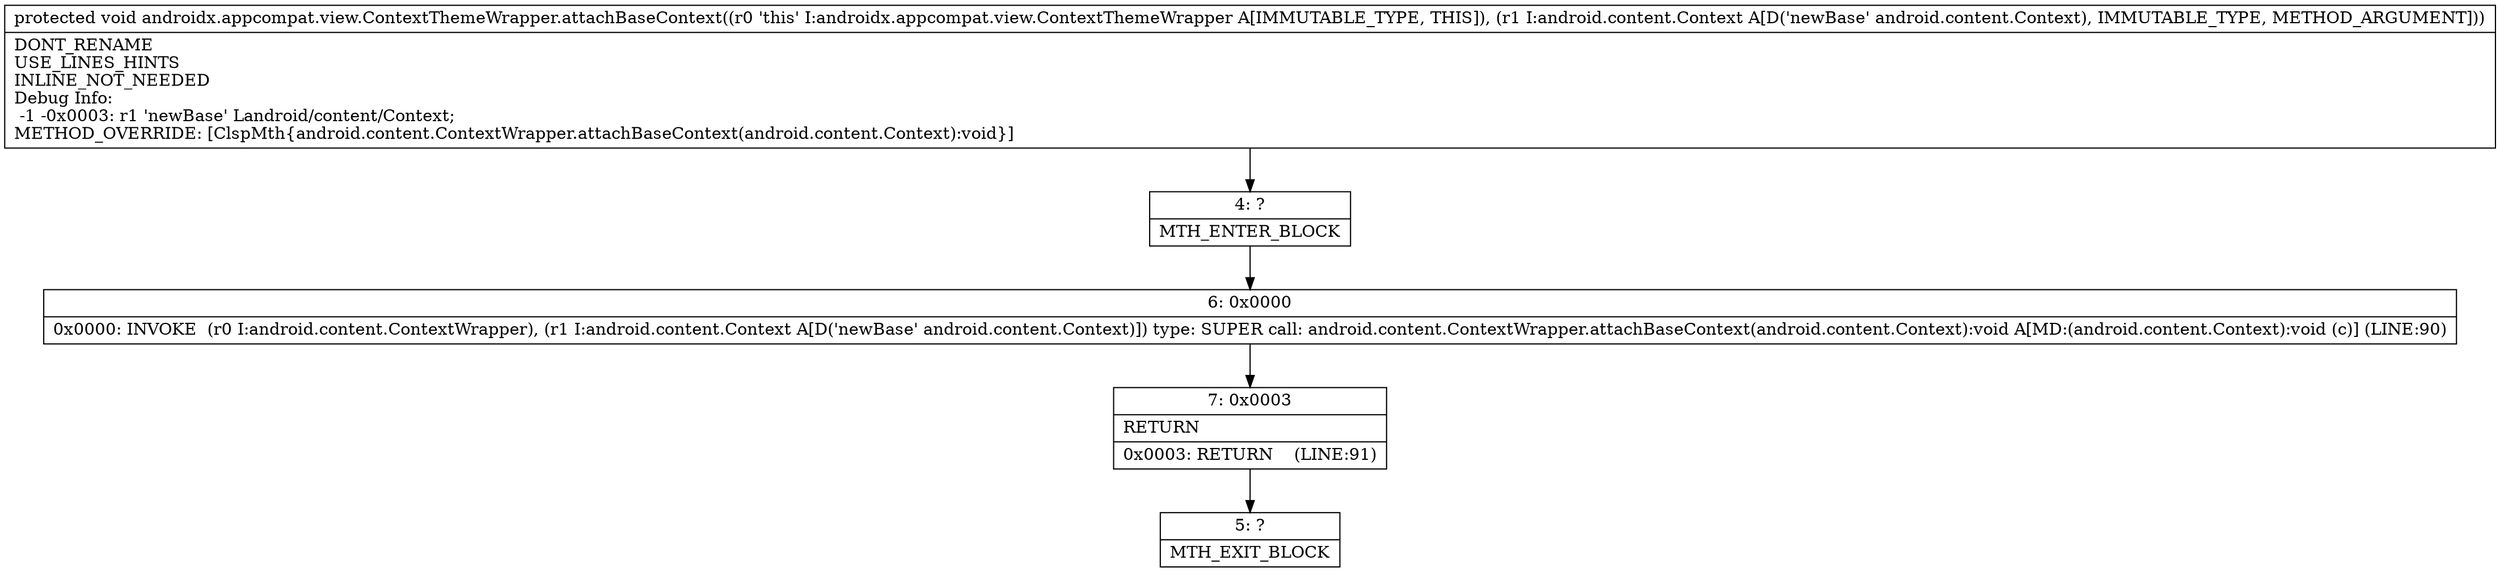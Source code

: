 digraph "CFG forandroidx.appcompat.view.ContextThemeWrapper.attachBaseContext(Landroid\/content\/Context;)V" {
Node_4 [shape=record,label="{4\:\ ?|MTH_ENTER_BLOCK\l}"];
Node_6 [shape=record,label="{6\:\ 0x0000|0x0000: INVOKE  (r0 I:android.content.ContextWrapper), (r1 I:android.content.Context A[D('newBase' android.content.Context)]) type: SUPER call: android.content.ContextWrapper.attachBaseContext(android.content.Context):void A[MD:(android.content.Context):void (c)] (LINE:90)\l}"];
Node_7 [shape=record,label="{7\:\ 0x0003|RETURN\l|0x0003: RETURN    (LINE:91)\l}"];
Node_5 [shape=record,label="{5\:\ ?|MTH_EXIT_BLOCK\l}"];
MethodNode[shape=record,label="{protected void androidx.appcompat.view.ContextThemeWrapper.attachBaseContext((r0 'this' I:androidx.appcompat.view.ContextThemeWrapper A[IMMUTABLE_TYPE, THIS]), (r1 I:android.content.Context A[D('newBase' android.content.Context), IMMUTABLE_TYPE, METHOD_ARGUMENT]))  | DONT_RENAME\lUSE_LINES_HINTS\lINLINE_NOT_NEEDED\lDebug Info:\l  \-1 \-0x0003: r1 'newBase' Landroid\/content\/Context;\lMETHOD_OVERRIDE: [ClspMth\{android.content.ContextWrapper.attachBaseContext(android.content.Context):void\}]\l}"];
MethodNode -> Node_4;Node_4 -> Node_6;
Node_6 -> Node_7;
Node_7 -> Node_5;
}

